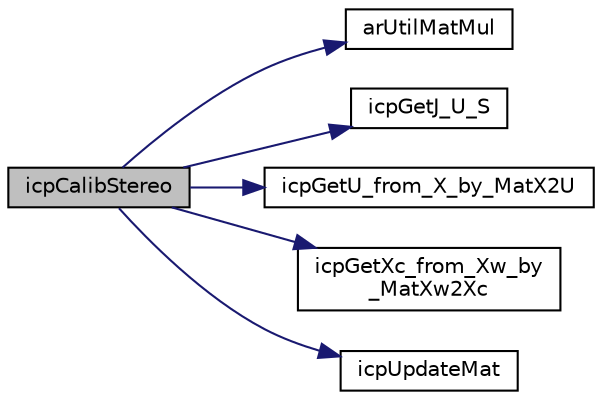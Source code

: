 digraph "icpCalibStereo"
{
 // INTERACTIVE_SVG=YES
  edge [fontname="Helvetica",fontsize="10",labelfontname="Helvetica",labelfontsize="10"];
  node [fontname="Helvetica",fontsize="10",shape=record];
  rankdir="LR";
  Node1 [label="icpCalibStereo",height=0.2,width=0.4,color="black", fillcolor="grey75", style="filled", fontcolor="black"];
  Node1 -> Node2 [color="midnightblue",fontsize="10",style="solid",fontname="Helvetica"];
  Node2 [label="arUtilMatMul",height=0.2,width=0.4,color="black", fillcolor="white", style="filled",URL="$ar_util_8c.html#ae28eeba3e16224a7d77b46bd34b8f4fe"];
  Node1 -> Node3 [color="midnightblue",fontsize="10",style="solid",fontname="Helvetica"];
  Node3 [label="icpGetJ_U_S",height=0.2,width=0.4,color="black", fillcolor="white", style="filled",URL="$icp_core_8c.html#ac384ca6737fdee325d58740d665eda0a"];
  Node1 -> Node4 [color="midnightblue",fontsize="10",style="solid",fontname="Helvetica"];
  Node4 [label="icpGetU_from_X_by_MatX2U",height=0.2,width=0.4,color="black", fillcolor="white", style="filled",URL="$icp_core_8c.html#aceeb3fd72a762c2078d8fb88ec03ccfb"];
  Node1 -> Node5 [color="midnightblue",fontsize="10",style="solid",fontname="Helvetica"];
  Node5 [label="icpGetXc_from_Xw_by\l_MatXw2Xc",height=0.2,width=0.4,color="black", fillcolor="white", style="filled",URL="$icp_core_8c.html#ab507bff094752900f5d8e814af6ad519"];
  Node1 -> Node6 [color="midnightblue",fontsize="10",style="solid",fontname="Helvetica"];
  Node6 [label="icpUpdateMat",height=0.2,width=0.4,color="black", fillcolor="white", style="filled",URL="$icp_core_8c.html#a94201124387610a46b975cdb9d8a1db6"];
}
